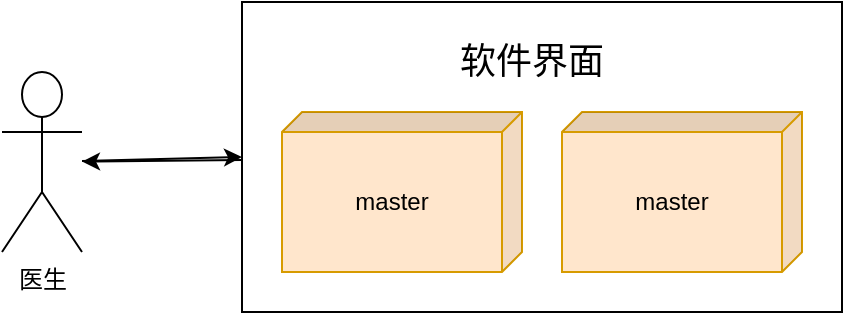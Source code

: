 <mxfile version="15.9.4" type="github">
  <diagram id="f13M-17JANVtK8ch0CB_" name="Page-1">
    <mxGraphModel dx="394" dy="232" grid="1" gridSize="10" guides="1" tooltips="1" connect="1" arrows="1" fold="1" page="1" pageScale="1" pageWidth="827" pageHeight="1169" math="0" shadow="0">
      <root>
        <mxCell id="0" />
        <mxCell id="1" parent="0" />
        <mxCell id="vmBvw-aaUTXToiUhIZ86-4" value="" style="shape=cube;whiteSpace=wrap;html=1;boundedLbl=1;backgroundOutline=1;darkOpacity=0.05;darkOpacity2=0.1;" vertex="1" parent="1">
          <mxGeometry x="270" y="410" width="120" height="80" as="geometry" />
        </mxCell>
        <mxCell id="vmBvw-aaUTXToiUhIZ86-3" style="edgeStyle=none;rounded=0;orthogonalLoop=1;jettySize=auto;html=1;entryX=0;entryY=0.5;entryDx=0;entryDy=0;" edge="1" parent="1" source="vmBvw-aaUTXToiUhIZ86-1" target="vmBvw-aaUTXToiUhIZ86-2">
          <mxGeometry relative="1" as="geometry" />
        </mxCell>
        <mxCell id="vmBvw-aaUTXToiUhIZ86-1" value="医生" style="shape=umlActor;verticalLabelPosition=bottom;verticalAlign=top;html=1;outlineConnect=0;" vertex="1" parent="1">
          <mxGeometry x="110" y="400" width="40" height="90" as="geometry" />
        </mxCell>
        <mxCell id="vmBvw-aaUTXToiUhIZ86-10" value="" style="edgeStyle=none;rounded=0;orthogonalLoop=1;jettySize=auto;html=1;fontSize=18;" edge="1" parent="1" source="vmBvw-aaUTXToiUhIZ86-2" target="vmBvw-aaUTXToiUhIZ86-1">
          <mxGeometry relative="1" as="geometry" />
        </mxCell>
        <mxCell id="vmBvw-aaUTXToiUhIZ86-2" value="" style="rounded=0;whiteSpace=wrap;html=1;" vertex="1" parent="1">
          <mxGeometry x="230" y="365" width="300" height="155" as="geometry" />
        </mxCell>
        <mxCell id="vmBvw-aaUTXToiUhIZ86-5" value="master" style="shape=cube;whiteSpace=wrap;html=1;boundedLbl=1;backgroundOutline=1;darkOpacity=0.05;darkOpacity2=0.1;size=10;rotation=0;fillColor=#ffe6cc;strokeColor=#d79b00;direction=south;" vertex="1" parent="1">
          <mxGeometry x="250" y="420" width="120" height="80" as="geometry" />
        </mxCell>
        <mxCell id="vmBvw-aaUTXToiUhIZ86-6" value="master" style="shape=cube;whiteSpace=wrap;html=1;boundedLbl=1;backgroundOutline=1;darkOpacity=0.05;darkOpacity2=0.1;size=10;rotation=0;fillColor=#ffe6cc;strokeColor=#d79b00;direction=south;" vertex="1" parent="1">
          <mxGeometry x="390" y="420" width="120" height="80" as="geometry" />
        </mxCell>
        <mxCell id="vmBvw-aaUTXToiUhIZ86-7" value="&lt;font style=&quot;font-size: 18px&quot;&gt;软件界面&lt;/font&gt;" style="text;html=1;strokeColor=none;fillColor=none;align=center;verticalAlign=middle;whiteSpace=wrap;rounded=0;" vertex="1" parent="1">
          <mxGeometry x="310" y="380" width="130" height="30" as="geometry" />
        </mxCell>
      </root>
    </mxGraphModel>
  </diagram>
</mxfile>
